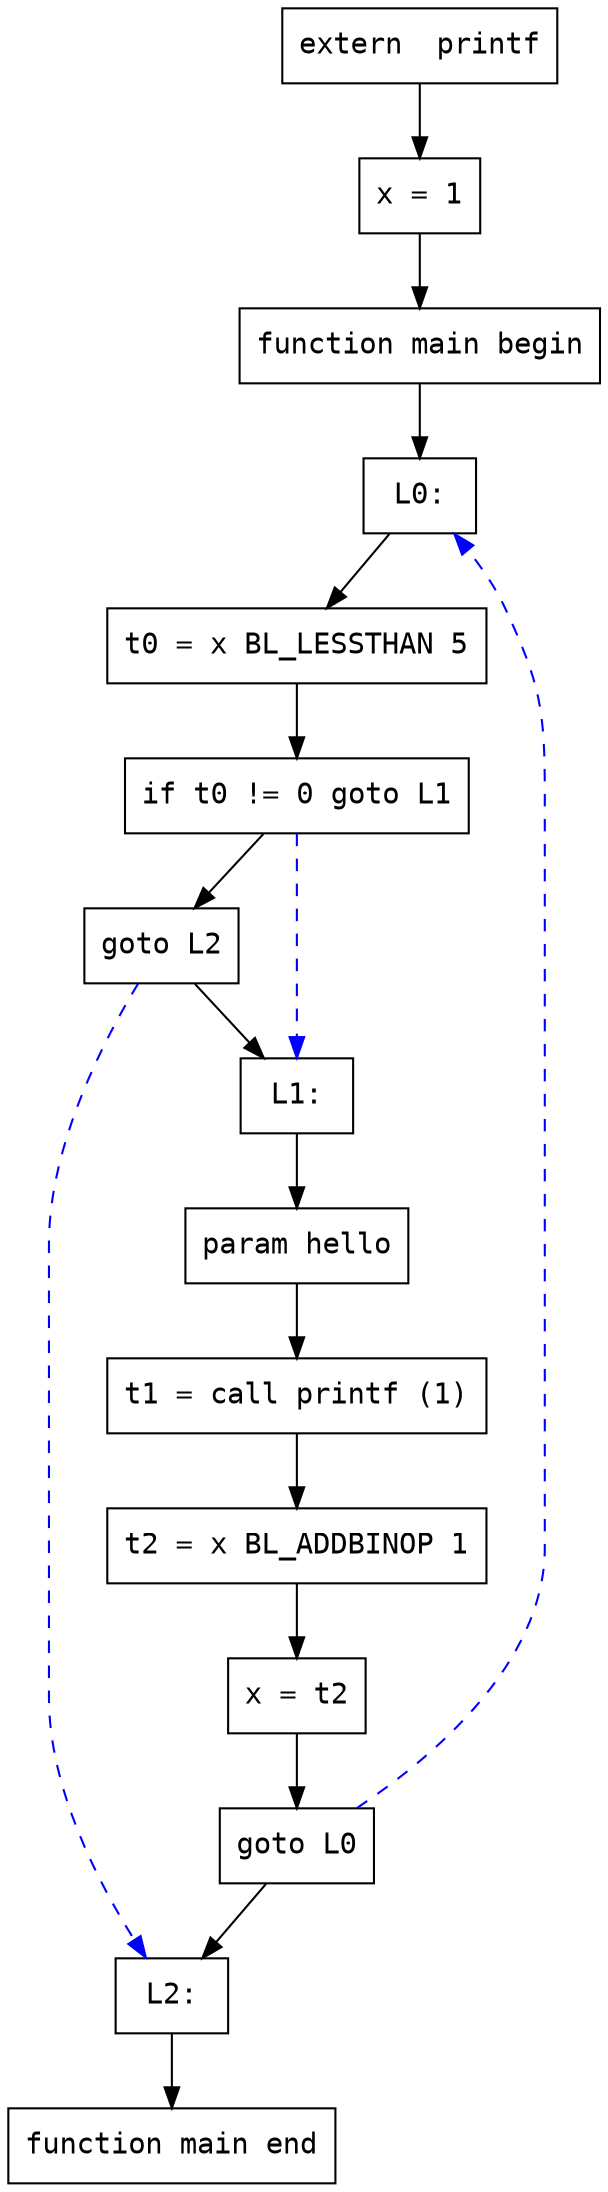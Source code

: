 digraph TAC {
    node [shape=box fontname="Courier"];
    n0 [label="extern  printf"];
    n0 -> n1;
    n1 [label="x = 1"];
    n1 -> n2;
    n2 [label="function main begin"];
    n2 -> n3;
    n3 [label="L0:"];
    n3 -> n4;
    n4 [label="t0 = x BL_LESSTHAN 5"];
    n4 -> n5;
    n5 [label="if t0 != 0 goto L1"];
    n5 -> n6;
    n5 -> n7 [style=dashed color=blue];
    n6 [label="goto L2"];
    n6 -> n7;
    n6 -> n13 [style=dashed color=blue];
    n7 [label="L1:"];
    n7 -> n8;
    n8 [label="param hello"];
    n8 -> n9;
    n9 [label="t1 = call printf (1)"];
    n9 -> n10;
    n10 [label="t2 = x BL_ADDBINOP 1"];
    n10 -> n11;
    n11 [label="x = t2"];
    n11 -> n12;
    n12 [label="goto L0"];
    n12 -> n13;
    n12 -> n3 [style=dashed color=blue];
    n13 [label="L2:"];
    n13 -> n14;
    n14 [label="function main end"];
}
